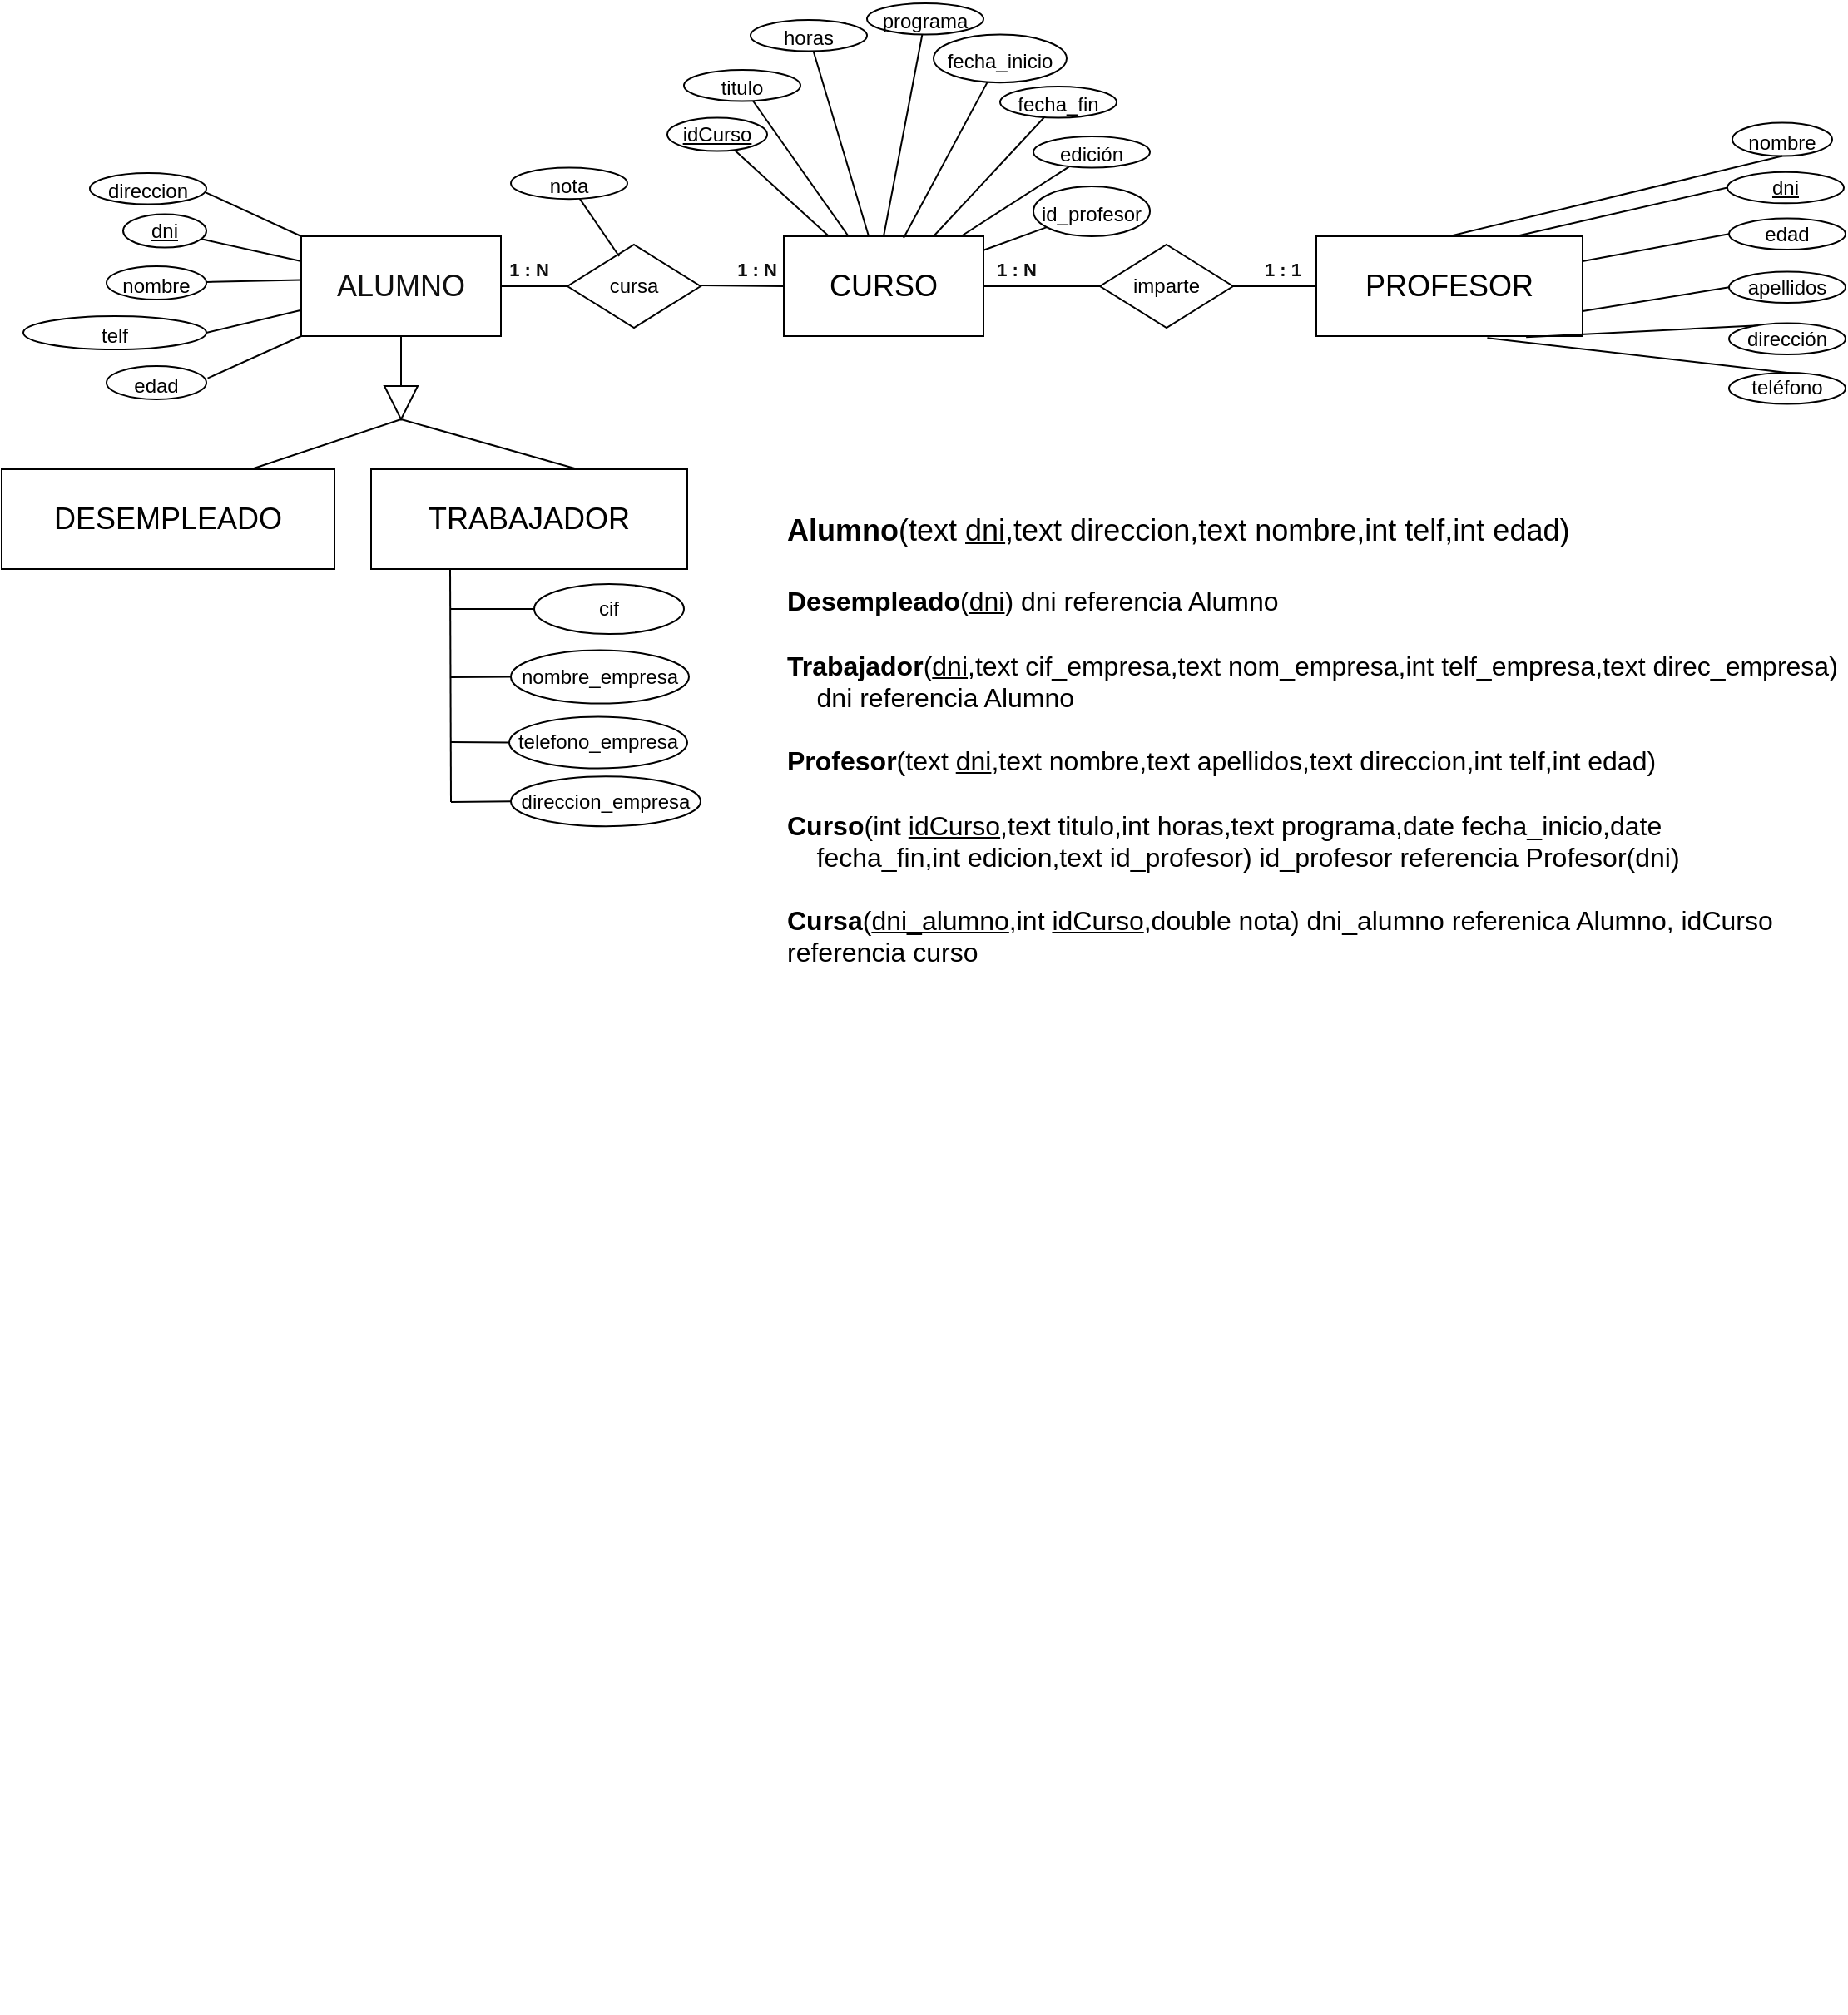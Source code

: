 <mxfile version="20.1.3" type="github">
  <diagram id="1pK2U52u39EcWoUf9Ywa" name="Página-1">
    <mxGraphModel dx="1422" dy="1576" grid="0" gridSize="10" guides="1" tooltips="1" connect="1" arrows="1" fold="1" page="1" pageScale="1" pageWidth="1169" pageHeight="827" math="0" shadow="0">
      <root>
        <mxCell id="0" />
        <mxCell id="1" parent="0" />
        <mxCell id="-nL9x9uwBdVTPMebP5XL-3" value="&lt;font color=&quot;#0F0F0F&quot;&gt;ALUMNO&lt;/font&gt;" style="rounded=0;whiteSpace=wrap;html=1;shadow=0;sketch=0;fontSize=18;" parent="1" vertex="1">
          <mxGeometry x="192" y="-570" width="120" height="60" as="geometry" />
        </mxCell>
        <mxCell id="-nL9x9uwBdVTPMebP5XL-4" value="DESEMPLEADO" style="rounded=0;whiteSpace=wrap;html=1;shadow=0;sketch=0;fontSize=18;" parent="1" vertex="1">
          <mxGeometry x="12" y="-430" width="200" height="60" as="geometry" />
        </mxCell>
        <mxCell id="-nL9x9uwBdVTPMebP5XL-6" value="TRABAJADOR" style="rounded=0;whiteSpace=wrap;html=1;shadow=0;sketch=0;fontSize=18;" parent="1" vertex="1">
          <mxGeometry x="234" y="-430" width="190" height="60" as="geometry" />
        </mxCell>
        <mxCell id="TKiHXVhpRPQdh1ImLI7p-12" style="rounded=0;orthogonalLoop=1;jettySize=auto;html=1;entryX=0;entryY=0.5;entryDx=0;entryDy=0;exitX=1;exitY=0.5;exitDx=0;exitDy=0;endArrow=none;endFill=0;" parent="1" source="-nL9x9uwBdVTPMebP5XL-10" target="TKiHXVhpRPQdh1ImLI7p-9" edge="1">
          <mxGeometry relative="1" as="geometry" />
        </mxCell>
        <mxCell id="-nL9x9uwBdVTPMebP5XL-10" value="&lt;div&gt;CURSO&lt;/div&gt;" style="rounded=0;whiteSpace=wrap;html=1;shadow=0;sketch=0;fontSize=18;" parent="1" vertex="1">
          <mxGeometry x="482" y="-570" width="120" height="60" as="geometry" />
        </mxCell>
        <mxCell id="-nL9x9uwBdVTPMebP5XL-12" value="PROFESOR" style="rounded=0;whiteSpace=wrap;html=1;shadow=0;sketch=0;fontSize=18;" parent="1" vertex="1">
          <mxGeometry x="802" y="-570" width="160" height="60" as="geometry" />
        </mxCell>
        <mxCell id="-nL9x9uwBdVTPMebP5XL-13" value="" style="endArrow=none;html=1;rounded=1;sketch=0;fontSize=18;curved=0;exitX=1;exitY=0.5;exitDx=0;exitDy=0;" parent="1" source="TKiHXVhpRPQdh1ImLI7p-9" target="-nL9x9uwBdVTPMebP5XL-12" edge="1">
          <mxGeometry width="50" height="50" relative="1" as="geometry">
            <mxPoint x="572" y="-390" as="sourcePoint" />
            <mxPoint x="642" y="-110" as="targetPoint" />
            <Array as="points" />
          </mxGeometry>
        </mxCell>
        <mxCell id="-y0gwHIN84zzs6Bqgjcf-3" value="" style="endArrow=none;html=1;rounded=0;startArrow=none;entryX=0.5;entryY=1;entryDx=0;entryDy=0;" parent="1" source="-y0gwHIN84zzs6Bqgjcf-6" target="-nL9x9uwBdVTPMebP5XL-3" edge="1">
          <mxGeometry width="50" height="50" relative="1" as="geometry">
            <mxPoint x="272" y="-310" as="sourcePoint" />
            <mxPoint x="272" y="-360" as="targetPoint" />
          </mxGeometry>
        </mxCell>
        <mxCell id="-y0gwHIN84zzs6Bqgjcf-4" value="" style="endArrow=none;html=1;rounded=0;exitX=0.75;exitY=0;exitDx=0;exitDy=0;entryX=1;entryY=0.5;entryDx=0;entryDy=0;" parent="1" source="-nL9x9uwBdVTPMebP5XL-4" target="-y0gwHIN84zzs6Bqgjcf-6" edge="1">
          <mxGeometry width="50" height="50" relative="1" as="geometry">
            <mxPoint x="222" y="-260" as="sourcePoint" />
            <mxPoint x="272" y="-310" as="targetPoint" />
          </mxGeometry>
        </mxCell>
        <mxCell id="-y0gwHIN84zzs6Bqgjcf-5" value="" style="endArrow=none;html=1;rounded=0;exitX=0.653;exitY=0;exitDx=0;exitDy=0;exitPerimeter=0;entryX=1;entryY=0.5;entryDx=0;entryDy=0;" parent="1" source="-nL9x9uwBdVTPMebP5XL-6" target="-y0gwHIN84zzs6Bqgjcf-6" edge="1">
          <mxGeometry width="50" height="50" relative="1" as="geometry">
            <mxPoint x="462" y="-240" as="sourcePoint" />
            <mxPoint x="272" y="-310" as="targetPoint" />
          </mxGeometry>
        </mxCell>
        <mxCell id="-y0gwHIN84zzs6Bqgjcf-6" value="" style="triangle;whiteSpace=wrap;html=1;rotation=0;direction=south;" parent="1" vertex="1">
          <mxGeometry x="242" y="-480" width="20" height="20" as="geometry" />
        </mxCell>
        <mxCell id="-y0gwHIN84zzs6Bqgjcf-8" value="" style="endArrow=none;html=1;rounded=1;sketch=0;curved=0;exitX=0;exitY=0.25;exitDx=0;exitDy=0;" parent="1" source="-nL9x9uwBdVTPMebP5XL-3" target="-y0gwHIN84zzs6Bqgjcf-9" edge="1">
          <mxGeometry width="50" height="50" relative="1" as="geometry">
            <mxPoint x="242" y="-410" as="sourcePoint" />
            <mxPoint x="242" y="-440" as="targetPoint" />
            <Array as="points" />
          </mxGeometry>
        </mxCell>
        <mxCell id="-y0gwHIN84zzs6Bqgjcf-9" value="&lt;u&gt;dni&lt;/u&gt;" style="ellipse;whiteSpace=wrap;html=1;rounded=0;sketch=0;" parent="1" vertex="1">
          <mxGeometry x="85" y="-583.21" width="50" height="20" as="geometry" />
        </mxCell>
        <mxCell id="-nL9x9uwBdVTPMebP5XL-32" style="edgeStyle=orthogonalEdgeStyle;curved=0;rounded=1;sketch=0;orthogonalLoop=1;jettySize=auto;html=1;exitX=1;exitY=1;exitDx=0;exitDy=0;fontSize=12;fontColor=#0F0F0F;strokeColor=#FFFFFF;" parent="1" edge="1">
          <mxGeometry relative="1" as="geometry">
            <mxPoint x="408.82" y="-99.393" as="sourcePoint" />
            <mxPoint x="877" y="-190.0" as="targetPoint" />
          </mxGeometry>
        </mxCell>
        <mxCell id="-nL9x9uwBdVTPMebP5XL-16" value="&lt;font style=&quot;font-size: 12px;&quot;&gt;edad&lt;/font&gt;" style="ellipse;whiteSpace=wrap;html=1;rounded=0;shadow=0;sketch=0;fontSize=12;" parent="1" vertex="1">
          <mxGeometry x="1050" y="-580.787" width="70" height="18.79" as="geometry" />
        </mxCell>
        <mxCell id="-nL9x9uwBdVTPMebP5XL-18" value="apellidos" style="ellipse;whiteSpace=wrap;html=1;rounded=0;shadow=0;sketch=0;fontSize=12;" parent="1" vertex="1">
          <mxGeometry x="1050" y="-548.794" width="70" height="18.79" as="geometry" />
        </mxCell>
        <mxCell id="-nL9x9uwBdVTPMebP5XL-19" value="dirección" style="ellipse;whiteSpace=wrap;html=1;rounded=0;shadow=0;sketch=0;fontSize=12;" parent="1" vertex="1">
          <mxGeometry x="1050" y="-517.791" width="70" height="18.79" as="geometry" />
        </mxCell>
        <mxCell id="-nL9x9uwBdVTPMebP5XL-20" value="teléfono" style="ellipse;whiteSpace=wrap;html=1;rounded=0;shadow=0;sketch=0;fontSize=12;" parent="1" vertex="1">
          <mxGeometry x="1050" y="-488" width="70" height="18.79" as="geometry" />
        </mxCell>
        <mxCell id="TKiHXVhpRPQdh1ImLI7p-9" value="imparte" style="rhombus;whiteSpace=wrap;html=1;" parent="1" vertex="1">
          <mxGeometry x="672" y="-565" width="80" height="50" as="geometry" />
        </mxCell>
        <mxCell id="TKiHXVhpRPQdh1ImLI7p-10" value="cursa" style="rhombus;whiteSpace=wrap;html=1;" parent="1" vertex="1">
          <mxGeometry x="352" y="-565" width="80" height="50" as="geometry" />
        </mxCell>
        <mxCell id="-y0gwHIN84zzs6Bqgjcf-12" value="&lt;font style=&quot;font-size: 12px;&quot;&gt;nombre&lt;/font&gt;" style="ellipse;whiteSpace=wrap;html=1;rounded=0;shadow=0;sketch=0;fontSize=18;" parent="1" vertex="1">
          <mxGeometry x="75" y="-552" width="60" height="20" as="geometry" />
        </mxCell>
        <mxCell id="-y0gwHIN84zzs6Bqgjcf-13" value="" style="endArrow=none;html=1;rounded=1;sketch=0;curved=0;entryX=-0.003;entryY=0.437;entryDx=0;entryDy=0;entryPerimeter=0;" parent="1" source="-y0gwHIN84zzs6Bqgjcf-12" target="-nL9x9uwBdVTPMebP5XL-3" edge="1">
          <mxGeometry width="50" height="50" relative="1" as="geometry">
            <mxPoint x="182" y="-410" as="sourcePoint" />
            <mxPoint x="189.96" y="-387.02" as="targetPoint" />
          </mxGeometry>
        </mxCell>
        <mxCell id="-y0gwHIN84zzs6Bqgjcf-15" value="&lt;font style=&quot;font-size: 12px;&quot;&gt;direccion&lt;/font&gt;" style="ellipse;whiteSpace=wrap;html=1;rounded=0;shadow=0;sketch=0;fontSize=18;" parent="1" vertex="1">
          <mxGeometry x="65" y="-608" width="70" height="18.79" as="geometry" />
        </mxCell>
        <mxCell id="-y0gwHIN84zzs6Bqgjcf-16" value="" style="endArrow=none;html=1;rounded=1;sketch=0;curved=0;exitX=0;exitY=0;exitDx=0;exitDy=0;entryX=0.995;entryY=0.621;entryDx=0;entryDy=0;entryPerimeter=0;" parent="1" source="-nL9x9uwBdVTPMebP5XL-3" target="-y0gwHIN84zzs6Bqgjcf-15" edge="1">
          <mxGeometry width="50" height="50" relative="1" as="geometry">
            <mxPoint x="252" y="-400" as="sourcePoint" />
            <mxPoint x="282" y="-459" as="targetPoint" />
            <Array as="points" />
          </mxGeometry>
        </mxCell>
        <mxCell id="-y0gwHIN84zzs6Bqgjcf-17" value="&lt;font style=&quot;font-size: 12px;&quot;&gt;telf&lt;/font&gt;" style="ellipse;whiteSpace=wrap;html=1;rounded=0;shadow=0;sketch=0;fontSize=18;" parent="1" vertex="1">
          <mxGeometry x="25" y="-522" width="110" height="20" as="geometry" />
        </mxCell>
        <mxCell id="-y0gwHIN84zzs6Bqgjcf-18" value="" style="endArrow=none;html=1;rounded=1;sketch=0;curved=0;entryX=1;entryY=0.5;entryDx=0;entryDy=0;" parent="1" source="-nL9x9uwBdVTPMebP5XL-3" target="-y0gwHIN84zzs6Bqgjcf-17" edge="1">
          <mxGeometry width="50" height="50" relative="1" as="geometry">
            <mxPoint x="283.72" y="-400.66" as="sourcePoint" />
            <mxPoint x="297" y="-440" as="targetPoint" />
            <Array as="points" />
          </mxGeometry>
        </mxCell>
        <mxCell id="-y0gwHIN84zzs6Bqgjcf-24" value="&lt;font style=&quot;font-size: 12px;&quot;&gt;edad&lt;/font&gt;" style="ellipse;whiteSpace=wrap;html=1;rounded=0;shadow=0;sketch=0;fontSize=18;" parent="1" vertex="1">
          <mxGeometry x="75" y="-492" width="60" height="20" as="geometry" />
        </mxCell>
        <mxCell id="-y0gwHIN84zzs6Bqgjcf-25" value="" style="endArrow=none;html=1;rounded=1;sketch=0;fontSize=12;curved=0;exitX=0;exitY=1;exitDx=0;exitDy=0;entryX=1.013;entryY=0.367;entryDx=0;entryDy=0;entryPerimeter=0;" parent="1" source="-nL9x9uwBdVTPMebP5XL-3" target="-y0gwHIN84zzs6Bqgjcf-24" edge="1">
          <mxGeometry width="50" height="50" relative="1" as="geometry">
            <mxPoint x="322" y="-400" as="sourcePoint" />
            <mxPoint x="372" y="-450" as="targetPoint" />
          </mxGeometry>
        </mxCell>
        <mxCell id="-nL9x9uwBdVTPMebP5XL-37" value="" style="edgeStyle=orthogonalEdgeStyle;curved=0;rounded=1;sketch=0;orthogonalLoop=1;jettySize=auto;html=1;fontSize=12;fontColor=#0F0F0F;strokeColor=#FFFFFF;" parent="1" source="-nL9x9uwBdVTPMebP5XL-35" edge="1">
          <mxGeometry relative="1" as="geometry">
            <mxPoint x="296.5" y="489" as="targetPoint" />
          </mxGeometry>
        </mxCell>
        <mxCell id="-nL9x9uwBdVTPMebP5XL-35" value="direccion_empresa" style="ellipse;whiteSpace=wrap;html=1;rounded=0;shadow=0;sketch=0;fontSize=12;" parent="1" vertex="1">
          <mxGeometry x="318" y="-245.39" width="114" height="30" as="geometry" />
        </mxCell>
        <mxCell id="TKiHXVhpRPQdh1ImLI7p-15" value="" style="endArrow=none;html=1;rounded=0;exitX=0.5;exitY=0;exitDx=0;exitDy=0;entryX=0.642;entryY=1.019;entryDx=0;entryDy=0;entryPerimeter=0;" parent="1" source="-nL9x9uwBdVTPMebP5XL-20" target="-nL9x9uwBdVTPMebP5XL-12" edge="1">
          <mxGeometry width="50" height="50" relative="1" as="geometry">
            <mxPoint x="652" y="-240" as="sourcePoint" />
            <mxPoint x="702" y="-290" as="targetPoint" />
          </mxGeometry>
        </mxCell>
        <mxCell id="-nL9x9uwBdVTPMebP5XL-38" value="" style="endArrow=none;html=1;rounded=1;sketch=0;fontSize=11;fontColor=#0F0F0F;strokeColor=default;curved=0;exitX=0.25;exitY=1;exitDx=0;exitDy=0;" parent="1" source="-nL9x9uwBdVTPMebP5XL-6" edge="1">
          <mxGeometry width="50" height="50" relative="1" as="geometry">
            <mxPoint x="272" y="-130" as="sourcePoint" />
            <mxPoint x="282" y="-230" as="targetPoint" />
          </mxGeometry>
        </mxCell>
        <mxCell id="TKiHXVhpRPQdh1ImLI7p-16" value="" style="endArrow=none;html=1;rounded=0;exitX=0.251;exitY=0.077;exitDx=0;exitDy=0;exitPerimeter=0;entryX=0.788;entryY=1.01;entryDx=0;entryDy=0;entryPerimeter=0;" parent="1" source="-nL9x9uwBdVTPMebP5XL-19" target="-nL9x9uwBdVTPMebP5XL-12" edge="1">
          <mxGeometry width="50" height="50" relative="1" as="geometry">
            <mxPoint x="652" y="-240" as="sourcePoint" />
            <mxPoint x="702" y="-290" as="targetPoint" />
          </mxGeometry>
        </mxCell>
        <mxCell id="TKiHXVhpRPQdh1ImLI7p-17" value="" style="endArrow=none;html=1;rounded=0;exitX=0;exitY=0.5;exitDx=0;exitDy=0;entryX=1;entryY=0.75;entryDx=0;entryDy=0;" parent="1" source="-nL9x9uwBdVTPMebP5XL-18" target="-nL9x9uwBdVTPMebP5XL-12" edge="1">
          <mxGeometry width="50" height="50" relative="1" as="geometry">
            <mxPoint x="652" y="-240" as="sourcePoint" />
            <mxPoint x="702" y="-290" as="targetPoint" />
          </mxGeometry>
        </mxCell>
        <mxCell id="TKiHXVhpRPQdh1ImLI7p-18" value="" style="endArrow=none;html=1;rounded=0;exitX=0;exitY=0.5;exitDx=0;exitDy=0;entryX=1;entryY=0.25;entryDx=0;entryDy=0;" parent="1" source="-nL9x9uwBdVTPMebP5XL-16" target="-nL9x9uwBdVTPMebP5XL-12" edge="1">
          <mxGeometry width="50" height="50" relative="1" as="geometry">
            <mxPoint x="652" y="-240" as="sourcePoint" />
            <mxPoint x="702" y="-290" as="targetPoint" />
          </mxGeometry>
        </mxCell>
        <mxCell id="TKiHXVhpRPQdh1ImLI7p-19" value="" style="endArrow=none;html=1;rounded=0;entryX=0.75;entryY=0;entryDx=0;entryDy=0;exitX=0;exitY=0.5;exitDx=0;exitDy=0;" parent="1" source="TKiHXVhpRPQdh1ImLI7p-21" target="-nL9x9uwBdVTPMebP5XL-12" edge="1">
          <mxGeometry width="50" height="50" relative="1" as="geometry">
            <mxPoint x="852" y="-380" as="sourcePoint" />
            <mxPoint x="702" y="-290" as="targetPoint" />
          </mxGeometry>
        </mxCell>
        <mxCell id="TKiHXVhpRPQdh1ImLI7p-21" value="&lt;font style=&quot;font-size: 12px;&quot;&gt;dni&lt;/font&gt;" style="ellipse;whiteSpace=wrap;html=1;rounded=0;shadow=0;sketch=0;fontSize=12;fontStyle=4" parent="1" vertex="1">
          <mxGeometry x="1049" y="-608.607" width="70" height="18.79" as="geometry" />
        </mxCell>
        <mxCell id="-y0gwHIN84zzs6Bqgjcf-26" value="&lt;font style=&quot;font-size: 12px;&quot;&gt;nombre&lt;/font&gt;" style="ellipse;whiteSpace=wrap;html=1;rounded=0;shadow=0;sketch=0;fontSize=18;" parent="1" vertex="1">
          <mxGeometry x="1052" y="-638.21" width="60" height="20" as="geometry" />
        </mxCell>
        <mxCell id="-y0gwHIN84zzs6Bqgjcf-34" value="" style="endArrow=none;html=1;rounded=1;sketch=0;fontSize=12;curved=0;entryX=0.5;entryY=1;entryDx=0;entryDy=0;exitX=0.5;exitY=0;exitDx=0;exitDy=0;" parent="1" source="-nL9x9uwBdVTPMebP5XL-12" target="-y0gwHIN84zzs6Bqgjcf-26" edge="1">
          <mxGeometry width="50" height="50" relative="1" as="geometry">
            <mxPoint x="791.33" y="-330" as="sourcePoint" />
            <mxPoint x="791.33" y="-410" as="targetPoint" />
          </mxGeometry>
        </mxCell>
        <mxCell id="TKiHXVhpRPQdh1ImLI7p-43" style="edgeStyle=none;rounded=0;orthogonalLoop=1;jettySize=auto;html=1;fontSize=12;endArrow=none;endFill=0;" parent="1" source="TKiHXVhpRPQdh1ImLI7p-37" target="-nL9x9uwBdVTPMebP5XL-10" edge="1">
          <mxGeometry relative="1" as="geometry" />
        </mxCell>
        <mxCell id="TKiHXVhpRPQdh1ImLI7p-37" value="&lt;u&gt;idCurso&lt;/u&gt;" style="ellipse;whiteSpace=wrap;html=1;rounded=0;sketch=0;" parent="1" vertex="1">
          <mxGeometry x="412" y="-641.21" width="60" height="20" as="geometry" />
        </mxCell>
        <mxCell id="TKiHXVhpRPQdh1ImLI7p-42" style="edgeStyle=none;rounded=0;orthogonalLoop=1;jettySize=auto;html=1;fontSize=12;endArrow=none;endFill=0;" parent="1" source="TKiHXVhpRPQdh1ImLI7p-38" target="-nL9x9uwBdVTPMebP5XL-10" edge="1">
          <mxGeometry relative="1" as="geometry" />
        </mxCell>
        <mxCell id="TKiHXVhpRPQdh1ImLI7p-38" value="&lt;span style=&quot;font-size: 12px;&quot;&gt;horas&lt;/span&gt;" style="ellipse;whiteSpace=wrap;html=1;rounded=0;shadow=0;sketch=0;fontSize=18;" parent="1" vertex="1">
          <mxGeometry x="462" y="-700" width="70" height="18.79" as="geometry" />
        </mxCell>
        <mxCell id="TKiHXVhpRPQdh1ImLI7p-41" style="edgeStyle=none;rounded=0;orthogonalLoop=1;jettySize=auto;html=1;fontSize=12;endArrow=none;endFill=0;" parent="1" source="TKiHXVhpRPQdh1ImLI7p-40" target="-nL9x9uwBdVTPMebP5XL-10" edge="1">
          <mxGeometry relative="1" as="geometry" />
        </mxCell>
        <mxCell id="TKiHXVhpRPQdh1ImLI7p-40" value="&lt;span style=&quot;font-size: 12px;&quot;&gt;titulo&lt;br&gt;&lt;/span&gt;" style="ellipse;whiteSpace=wrap;html=1;rounded=0;shadow=0;sketch=0;fontSize=18;" parent="1" vertex="1">
          <mxGeometry x="422" y="-670" width="70" height="18.79" as="geometry" />
        </mxCell>
        <mxCell id="TKiHXVhpRPQdh1ImLI7p-54" style="edgeStyle=none;rounded=0;orthogonalLoop=1;jettySize=auto;html=1;entryX=0.5;entryY=0;entryDx=0;entryDy=0;fontSize=12;endArrow=none;endFill=0;" parent="1" source="TKiHXVhpRPQdh1ImLI7p-44" target="-nL9x9uwBdVTPMebP5XL-10" edge="1">
          <mxGeometry relative="1" as="geometry" />
        </mxCell>
        <mxCell id="TKiHXVhpRPQdh1ImLI7p-44" value="&lt;span style=&quot;font-size: 12px;&quot;&gt;programa&lt;br&gt;&lt;/span&gt;" style="ellipse;whiteSpace=wrap;html=1;rounded=0;shadow=0;sketch=0;fontSize=18;" parent="1" vertex="1">
          <mxGeometry x="532" y="-710" width="70" height="18.79" as="geometry" />
        </mxCell>
        <mxCell id="TKiHXVhpRPQdh1ImLI7p-53" style="edgeStyle=none;rounded=0;orthogonalLoop=1;jettySize=auto;html=1;entryX=0.6;entryY=0.017;entryDx=0;entryDy=0;entryPerimeter=0;fontSize=12;endArrow=none;endFill=0;" parent="1" source="TKiHXVhpRPQdh1ImLI7p-45" target="-nL9x9uwBdVTPMebP5XL-10" edge="1">
          <mxGeometry relative="1" as="geometry" />
        </mxCell>
        <mxCell id="TKiHXVhpRPQdh1ImLI7p-45" value="&lt;span style=&quot;font-size: 12px;&quot;&gt;fecha_inicio&lt;br&gt;&lt;/span&gt;" style="ellipse;whiteSpace=wrap;html=1;rounded=0;shadow=0;sketch=0;fontSize=18;" parent="1" vertex="1">
          <mxGeometry x="572" y="-691.21" width="80" height="28.79" as="geometry" />
        </mxCell>
        <mxCell id="TKiHXVhpRPQdh1ImLI7p-52" style="edgeStyle=none;rounded=0;orthogonalLoop=1;jettySize=auto;html=1;entryX=0.75;entryY=0;entryDx=0;entryDy=0;fontSize=12;endArrow=none;endFill=0;" parent="1" source="TKiHXVhpRPQdh1ImLI7p-46" target="-nL9x9uwBdVTPMebP5XL-10" edge="1">
          <mxGeometry relative="1" as="geometry" />
        </mxCell>
        <mxCell id="TKiHXVhpRPQdh1ImLI7p-46" value="&lt;span style=&quot;font-size: 12px;&quot;&gt;fecha_fin&lt;br&gt;&lt;/span&gt;" style="ellipse;whiteSpace=wrap;html=1;rounded=0;shadow=0;sketch=0;fontSize=18;" parent="1" vertex="1">
          <mxGeometry x="612" y="-660" width="70" height="18.79" as="geometry" />
        </mxCell>
        <mxCell id="TKiHXVhpRPQdh1ImLI7p-51" style="edgeStyle=none;rounded=0;orthogonalLoop=1;jettySize=auto;html=1;fontSize=12;endArrow=none;endFill=0;" parent="1" source="TKiHXVhpRPQdh1ImLI7p-48" target="-nL9x9uwBdVTPMebP5XL-10" edge="1">
          <mxGeometry relative="1" as="geometry" />
        </mxCell>
        <mxCell id="TKiHXVhpRPQdh1ImLI7p-48" value="&lt;span style=&quot;font-size: 12px;&quot;&gt;edición&lt;br&gt;&lt;/span&gt;" style="ellipse;whiteSpace=wrap;html=1;rounded=0;shadow=0;sketch=0;fontSize=18;" parent="1" vertex="1">
          <mxGeometry x="632" y="-630" width="70" height="18.79" as="geometry" />
        </mxCell>
        <mxCell id="TKiHXVhpRPQdh1ImLI7p-50" style="edgeStyle=none;rounded=0;orthogonalLoop=1;jettySize=auto;html=1;fontSize=12;endArrow=none;endFill=0;" parent="1" source="TKiHXVhpRPQdh1ImLI7p-49" target="-nL9x9uwBdVTPMebP5XL-10" edge="1">
          <mxGeometry relative="1" as="geometry" />
        </mxCell>
        <mxCell id="TKiHXVhpRPQdh1ImLI7p-49" value="&lt;span style=&quot;font-size: 12px;&quot;&gt;id_profesor&lt;br&gt;&lt;/span&gt;" style="ellipse;whiteSpace=wrap;html=1;rounded=0;shadow=0;sketch=0;fontSize=18;" parent="1" vertex="1">
          <mxGeometry x="632" y="-600" width="70" height="30" as="geometry" />
        </mxCell>
        <mxCell id="-nL9x9uwBdVTPMebP5XL-52" style="rounded=0;orthogonalLoop=1;jettySize=auto;html=1;exitX=1;exitY=0.5;exitDx=0;exitDy=0;endArrow=none;endFill=0;" parent="1" edge="1">
          <mxGeometry relative="1" as="geometry">
            <mxPoint x="432" y="-540.5" as="sourcePoint" />
            <mxPoint x="482" y="-540" as="targetPoint" />
          </mxGeometry>
        </mxCell>
        <mxCell id="-nL9x9uwBdVTPMebP5XL-53" style="rounded=0;orthogonalLoop=1;jettySize=auto;html=1;exitX=1;exitY=0.5;exitDx=0;exitDy=0;endArrow=none;endFill=0;entryX=0;entryY=0.5;entryDx=0;entryDy=0;" parent="1" source="-nL9x9uwBdVTPMebP5XL-3" target="TKiHXVhpRPQdh1ImLI7p-10" edge="1">
          <mxGeometry relative="1" as="geometry">
            <mxPoint x="312" y="-540.25" as="sourcePoint" />
            <mxPoint x="362" y="-539.75" as="targetPoint" />
          </mxGeometry>
        </mxCell>
        <mxCell id="-nL9x9uwBdVTPMebP5XL-56" value="cif" style="ellipse;whiteSpace=wrap;html=1;rounded=0;shadow=0;sketch=0;fontSize=12;" parent="1" vertex="1">
          <mxGeometry x="332" y="-361" width="90" height="30" as="geometry" />
        </mxCell>
        <mxCell id="-nL9x9uwBdVTPMebP5XL-57" value="nombre_empresa" style="ellipse;whiteSpace=wrap;html=1;rounded=0;shadow=0;sketch=0;fontSize=12;" parent="1" vertex="1">
          <mxGeometry x="318" y="-321.21" width="107" height="32" as="geometry" />
        </mxCell>
        <mxCell id="-nL9x9uwBdVTPMebP5XL-58" value="telefono_empresa" style="ellipse;whiteSpace=wrap;html=1;rounded=0;shadow=0;sketch=0;fontSize=12;" parent="1" vertex="1">
          <mxGeometry x="317" y="-281.21" width="107" height="31" as="geometry" />
        </mxCell>
        <mxCell id="-nL9x9uwBdVTPMebP5XL-59" value="" style="endArrow=none;html=1;rounded=1;sketch=0;fontSize=11;fontColor=#0F0F0F;strokeColor=default;curved=0;exitX=0;exitY=0.5;exitDx=0;exitDy=0;" parent="1" source="-nL9x9uwBdVTPMebP5XL-56" edge="1">
          <mxGeometry width="50" height="50" relative="1" as="geometry">
            <mxPoint x="322" y="-346" as="sourcePoint" />
            <mxPoint x="282" y="-346" as="targetPoint" />
          </mxGeometry>
        </mxCell>
        <mxCell id="-nL9x9uwBdVTPMebP5XL-60" value="" style="endArrow=none;html=1;rounded=1;sketch=0;fontSize=11;fontColor=#0F0F0F;strokeColor=default;curved=0;exitX=0;exitY=0.5;exitDx=0;exitDy=0;" parent="1" source="-nL9x9uwBdVTPMebP5XL-57" edge="1">
          <mxGeometry width="50" height="50" relative="1" as="geometry">
            <mxPoint x="322" y="-305" as="sourcePoint" />
            <mxPoint x="282" y="-305" as="targetPoint" />
          </mxGeometry>
        </mxCell>
        <mxCell id="-nL9x9uwBdVTPMebP5XL-61" value="" style="endArrow=none;html=1;rounded=1;sketch=0;fontSize=11;fontColor=#0F0F0F;strokeColor=default;curved=0;exitX=0;exitY=0.5;exitDx=0;exitDy=0;" parent="1" source="-nL9x9uwBdVTPMebP5XL-58" edge="1">
          <mxGeometry width="50" height="50" relative="1" as="geometry">
            <mxPoint x="322" y="-266" as="sourcePoint" />
            <mxPoint x="282" y="-266" as="targetPoint" />
          </mxGeometry>
        </mxCell>
        <mxCell id="-nL9x9uwBdVTPMebP5XL-62" value="" style="endArrow=none;html=1;rounded=1;sketch=0;fontSize=11;fontColor=#0F0F0F;strokeColor=default;curved=0;exitX=0;exitY=0.5;exitDx=0;exitDy=0;" parent="1" source="-nL9x9uwBdVTPMebP5XL-35" edge="1">
          <mxGeometry width="50" height="50" relative="1" as="geometry">
            <mxPoint x="312" y="-230" as="sourcePoint" />
            <mxPoint x="282" y="-230" as="targetPoint" />
          </mxGeometry>
        </mxCell>
        <mxCell id="-nL9x9uwBdVTPMebP5XL-68" value="&lt;b&gt;1 : 1&lt;/b&gt;" style="text;html=1;strokeColor=none;fillColor=none;align=center;verticalAlign=middle;whiteSpace=wrap;rounded=0;shadow=0;sketch=0;fontSize=11;fontColor=#0F0F0F;" parent="1" vertex="1">
          <mxGeometry x="752" y="-565" width="60" height="30" as="geometry" />
        </mxCell>
        <mxCell id="-nL9x9uwBdVTPMebP5XL-69" value="&lt;b&gt;1 : N&lt;br&gt;&lt;/b&gt;" style="text;html=1;strokeColor=none;fillColor=none;align=center;verticalAlign=middle;whiteSpace=wrap;rounded=0;shadow=0;sketch=0;fontSize=11;fontColor=#0F0F0F;" parent="1" vertex="1">
          <mxGeometry x="592" y="-565" width="60" height="30" as="geometry" />
        </mxCell>
        <mxCell id="-nL9x9uwBdVTPMebP5XL-70" value="&lt;b&gt;1 : N&lt;br&gt;&lt;/b&gt;" style="text;html=1;strokeColor=none;fillColor=none;align=center;verticalAlign=middle;whiteSpace=wrap;rounded=0;shadow=0;sketch=0;fontSize=11;fontColor=#0F0F0F;" parent="1" vertex="1">
          <mxGeometry x="299" y="-565" width="60" height="30" as="geometry" />
        </mxCell>
        <mxCell id="-nL9x9uwBdVTPMebP5XL-71" value="&lt;b&gt;1 : N&lt;br&gt;&lt;/b&gt;" style="text;html=1;strokeColor=none;fillColor=none;align=center;verticalAlign=middle;whiteSpace=wrap;rounded=0;shadow=0;sketch=0;fontSize=11;fontColor=#0F0F0F;" parent="1" vertex="1">
          <mxGeometry x="436" y="-565" width="60" height="30" as="geometry" />
        </mxCell>
        <mxCell id="moOMvfpPYkLKGfNDIPuM-2" style="rounded=0;orthogonalLoop=1;jettySize=auto;html=1;entryX=0.388;entryY=0.14;entryDx=0;entryDy=0;entryPerimeter=0;endArrow=none;endFill=0;" parent="1" source="moOMvfpPYkLKGfNDIPuM-1" target="TKiHXVhpRPQdh1ImLI7p-10" edge="1">
          <mxGeometry relative="1" as="geometry" />
        </mxCell>
        <mxCell id="moOMvfpPYkLKGfNDIPuM-1" value="&lt;span style=&quot;font-size: 12px;&quot;&gt;nota&lt;br&gt;&lt;/span&gt;" style="ellipse;whiteSpace=wrap;html=1;rounded=0;shadow=0;sketch=0;fontSize=18;" parent="1" vertex="1">
          <mxGeometry x="318" y="-611.21" width="70" height="18.79" as="geometry" />
        </mxCell>
        <mxCell id="WrNgIL8a_gdP9hledsI5-4" value="&lt;div&gt;&lt;font style=&quot;font-size: 18px;&quot;&gt;&lt;b&gt;Alumno&lt;/b&gt;(text &lt;u&gt;dni&lt;/u&gt;,text direccion,text nombre,int telf,int edad)&lt;br&gt;&lt;br&gt;&lt;/font&gt;&lt;/div&gt;&lt;div&gt;&lt;font size=&quot;3&quot;&gt;&lt;b&gt;Desempleado&lt;/b&gt;(&lt;u&gt;dni&lt;/u&gt;) dni referencia Alumno&lt;/font&gt;&lt;/div&gt;&lt;font size=&quot;3&quot;&gt;&lt;br&gt;&lt;b&gt;Trabajador&lt;/b&gt;(&lt;u&gt;dni&lt;/u&gt;,text cif_empresa,text nom_empresa,int telf_empresa,text direc_empresa)&lt;br&gt;&amp;nbsp;&amp;nbsp; &amp;nbsp;dni referencia Alumno&lt;br&gt;&lt;br&gt;&lt;b&gt;Profesor&lt;/b&gt;(text &lt;u&gt;dni&lt;/u&gt;,text nombre,text apellidos,text direccion,int telf,int edad)&lt;br&gt;&lt;br&gt;&lt;b&gt;Curso&lt;/b&gt;(int &lt;u&gt;idCurso&lt;/u&gt;,text titulo,int horas,text programa,date fecha_inicio,date&lt;br&gt;&amp;nbsp;&amp;nbsp; &amp;nbsp;fecha_fin,int edicion,text id_profesor) id_profesor referencia Profesor(dni)&lt;br&gt;&lt;br&gt;&lt;b&gt;Cursa&lt;/b&gt;(&lt;u&gt;dni_alumno&lt;/u&gt;,int &lt;u&gt;idCurso&lt;/u&gt;,double nota) dni_alumno referenica Alumno, idCurso referencia curso&lt;/font&gt;" style="text;whiteSpace=wrap;html=1;" vertex="1" parent="1">
          <mxGeometry x="482" y="-410.39" width="637" height="249.39" as="geometry" />
        </mxCell>
      </root>
    </mxGraphModel>
  </diagram>
</mxfile>
